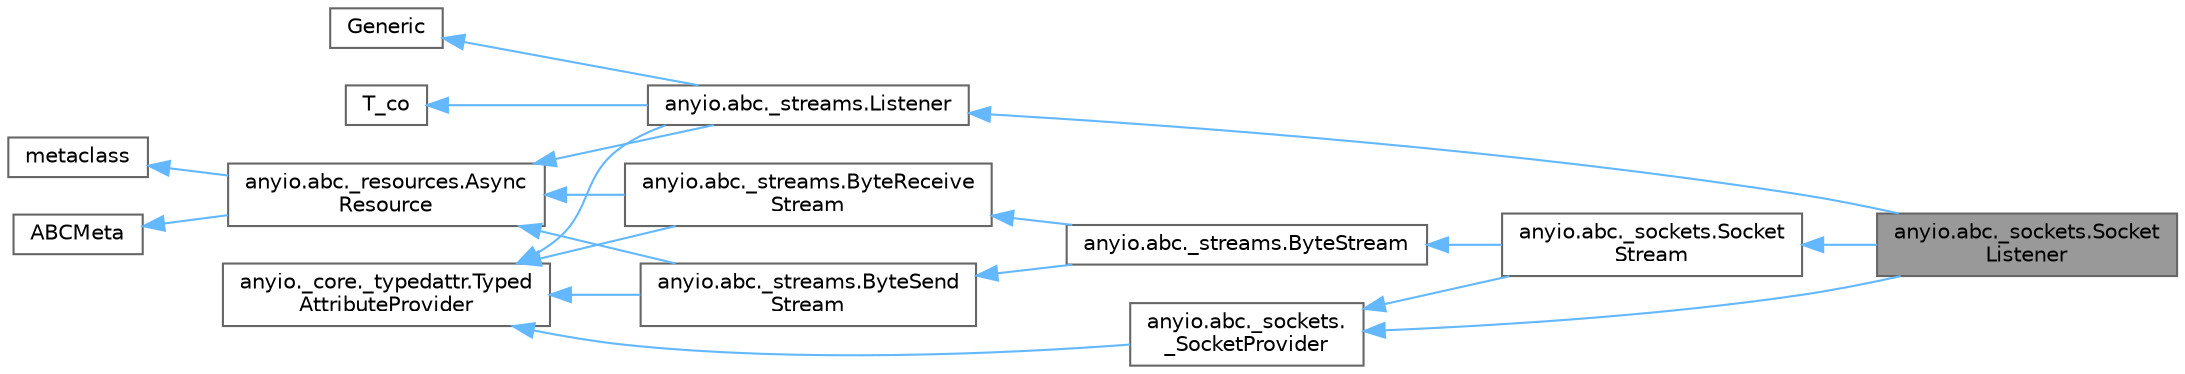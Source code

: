 digraph "anyio.abc._sockets.SocketListener"
{
 // LATEX_PDF_SIZE
  bgcolor="transparent";
  edge [fontname=Helvetica,fontsize=10,labelfontname=Helvetica,labelfontsize=10];
  node [fontname=Helvetica,fontsize=10,shape=box,height=0.2,width=0.4];
  rankdir="LR";
  Node1 [id="Node000001",label="anyio.abc._sockets.Socket\lListener",height=0.2,width=0.4,color="gray40", fillcolor="grey60", style="filled", fontcolor="black",tooltip=" "];
  Node2 -> Node1 [id="edge1_Node000001_Node000002",dir="back",color="steelblue1",style="solid",tooltip=" "];
  Node2 [id="Node000002",label="anyio.abc._streams.Listener",height=0.2,width=0.4,color="gray40", fillcolor="white", style="filled",URL="$classanyio_1_1abc_1_1__streams_1_1Listener.html",tooltip=" "];
  Node3 -> Node2 [id="edge2_Node000002_Node000003",dir="back",color="steelblue1",style="solid",tooltip=" "];
  Node3 [id="Node000003",label="Generic",height=0.2,width=0.4,color="gray40", fillcolor="white", style="filled",tooltip=" "];
  Node4 -> Node2 [id="edge3_Node000002_Node000004",dir="back",color="steelblue1",style="solid",tooltip=" "];
  Node4 [id="Node000004",label="T_co",height=0.2,width=0.4,color="gray40", fillcolor="white", style="filled",tooltip=" "];
  Node5 -> Node2 [id="edge4_Node000002_Node000005",dir="back",color="steelblue1",style="solid",tooltip=" "];
  Node5 [id="Node000005",label="anyio.abc._resources.Async\lResource",height=0.2,width=0.4,color="gray40", fillcolor="white", style="filled",URL="$classanyio_1_1abc_1_1__resources_1_1AsyncResource.html",tooltip=" "];
  Node6 -> Node5 [id="edge5_Node000005_Node000006",dir="back",color="steelblue1",style="solid",tooltip=" "];
  Node6 [id="Node000006",label="metaclass",height=0.2,width=0.4,color="gray40", fillcolor="white", style="filled",tooltip=" "];
  Node7 -> Node5 [id="edge6_Node000005_Node000007",dir="back",color="steelblue1",style="solid",tooltip=" "];
  Node7 [id="Node000007",label="ABCMeta",height=0.2,width=0.4,color="gray40", fillcolor="white", style="filled",tooltip=" "];
  Node8 -> Node2 [id="edge7_Node000002_Node000008",dir="back",color="steelblue1",style="solid",tooltip=" "];
  Node8 [id="Node000008",label="anyio._core._typedattr.Typed\lAttributeProvider",height=0.2,width=0.4,color="gray40", fillcolor="white", style="filled",URL="$classanyio_1_1__core_1_1__typedattr_1_1TypedAttributeProvider.html",tooltip=" "];
  Node9 -> Node1 [id="edge8_Node000001_Node000009",dir="back",color="steelblue1",style="solid",tooltip=" "];
  Node9 [id="Node000009",label="anyio.abc._sockets.Socket\lStream",height=0.2,width=0.4,color="gray40", fillcolor="white", style="filled",URL="$classanyio_1_1abc_1_1__sockets_1_1SocketStream.html",tooltip=" "];
  Node10 -> Node9 [id="edge9_Node000009_Node000010",dir="back",color="steelblue1",style="solid",tooltip=" "];
  Node10 [id="Node000010",label="anyio.abc._streams.ByteStream",height=0.2,width=0.4,color="gray40", fillcolor="white", style="filled",URL="$classanyio_1_1abc_1_1__streams_1_1ByteStream.html",tooltip=" "];
  Node11 -> Node10 [id="edge10_Node000010_Node000011",dir="back",color="steelblue1",style="solid",tooltip=" "];
  Node11 [id="Node000011",label="anyio.abc._streams.ByteReceive\lStream",height=0.2,width=0.4,color="gray40", fillcolor="white", style="filled",URL="$classanyio_1_1abc_1_1__streams_1_1ByteReceiveStream.html",tooltip=" "];
  Node5 -> Node11 [id="edge11_Node000011_Node000005",dir="back",color="steelblue1",style="solid",tooltip=" "];
  Node8 -> Node11 [id="edge12_Node000011_Node000008",dir="back",color="steelblue1",style="solid",tooltip=" "];
  Node12 -> Node10 [id="edge13_Node000010_Node000012",dir="back",color="steelblue1",style="solid",tooltip=" "];
  Node12 [id="Node000012",label="anyio.abc._streams.ByteSend\lStream",height=0.2,width=0.4,color="gray40", fillcolor="white", style="filled",URL="$classanyio_1_1abc_1_1__streams_1_1ByteSendStream.html",tooltip=" "];
  Node5 -> Node12 [id="edge14_Node000012_Node000005",dir="back",color="steelblue1",style="solid",tooltip=" "];
  Node8 -> Node12 [id="edge15_Node000012_Node000008",dir="back",color="steelblue1",style="solid",tooltip=" "];
  Node13 -> Node9 [id="edge16_Node000009_Node000013",dir="back",color="steelblue1",style="solid",tooltip=" "];
  Node13 [id="Node000013",label="anyio.abc._sockets.\l_SocketProvider",height=0.2,width=0.4,color="gray40", fillcolor="white", style="filled",URL="$classanyio_1_1abc_1_1__sockets_1_1__SocketProvider.html",tooltip=" "];
  Node8 -> Node13 [id="edge17_Node000013_Node000008",dir="back",color="steelblue1",style="solid",tooltip=" "];
  Node13 -> Node1 [id="edge18_Node000001_Node000013",dir="back",color="steelblue1",style="solid",tooltip=" "];
}
